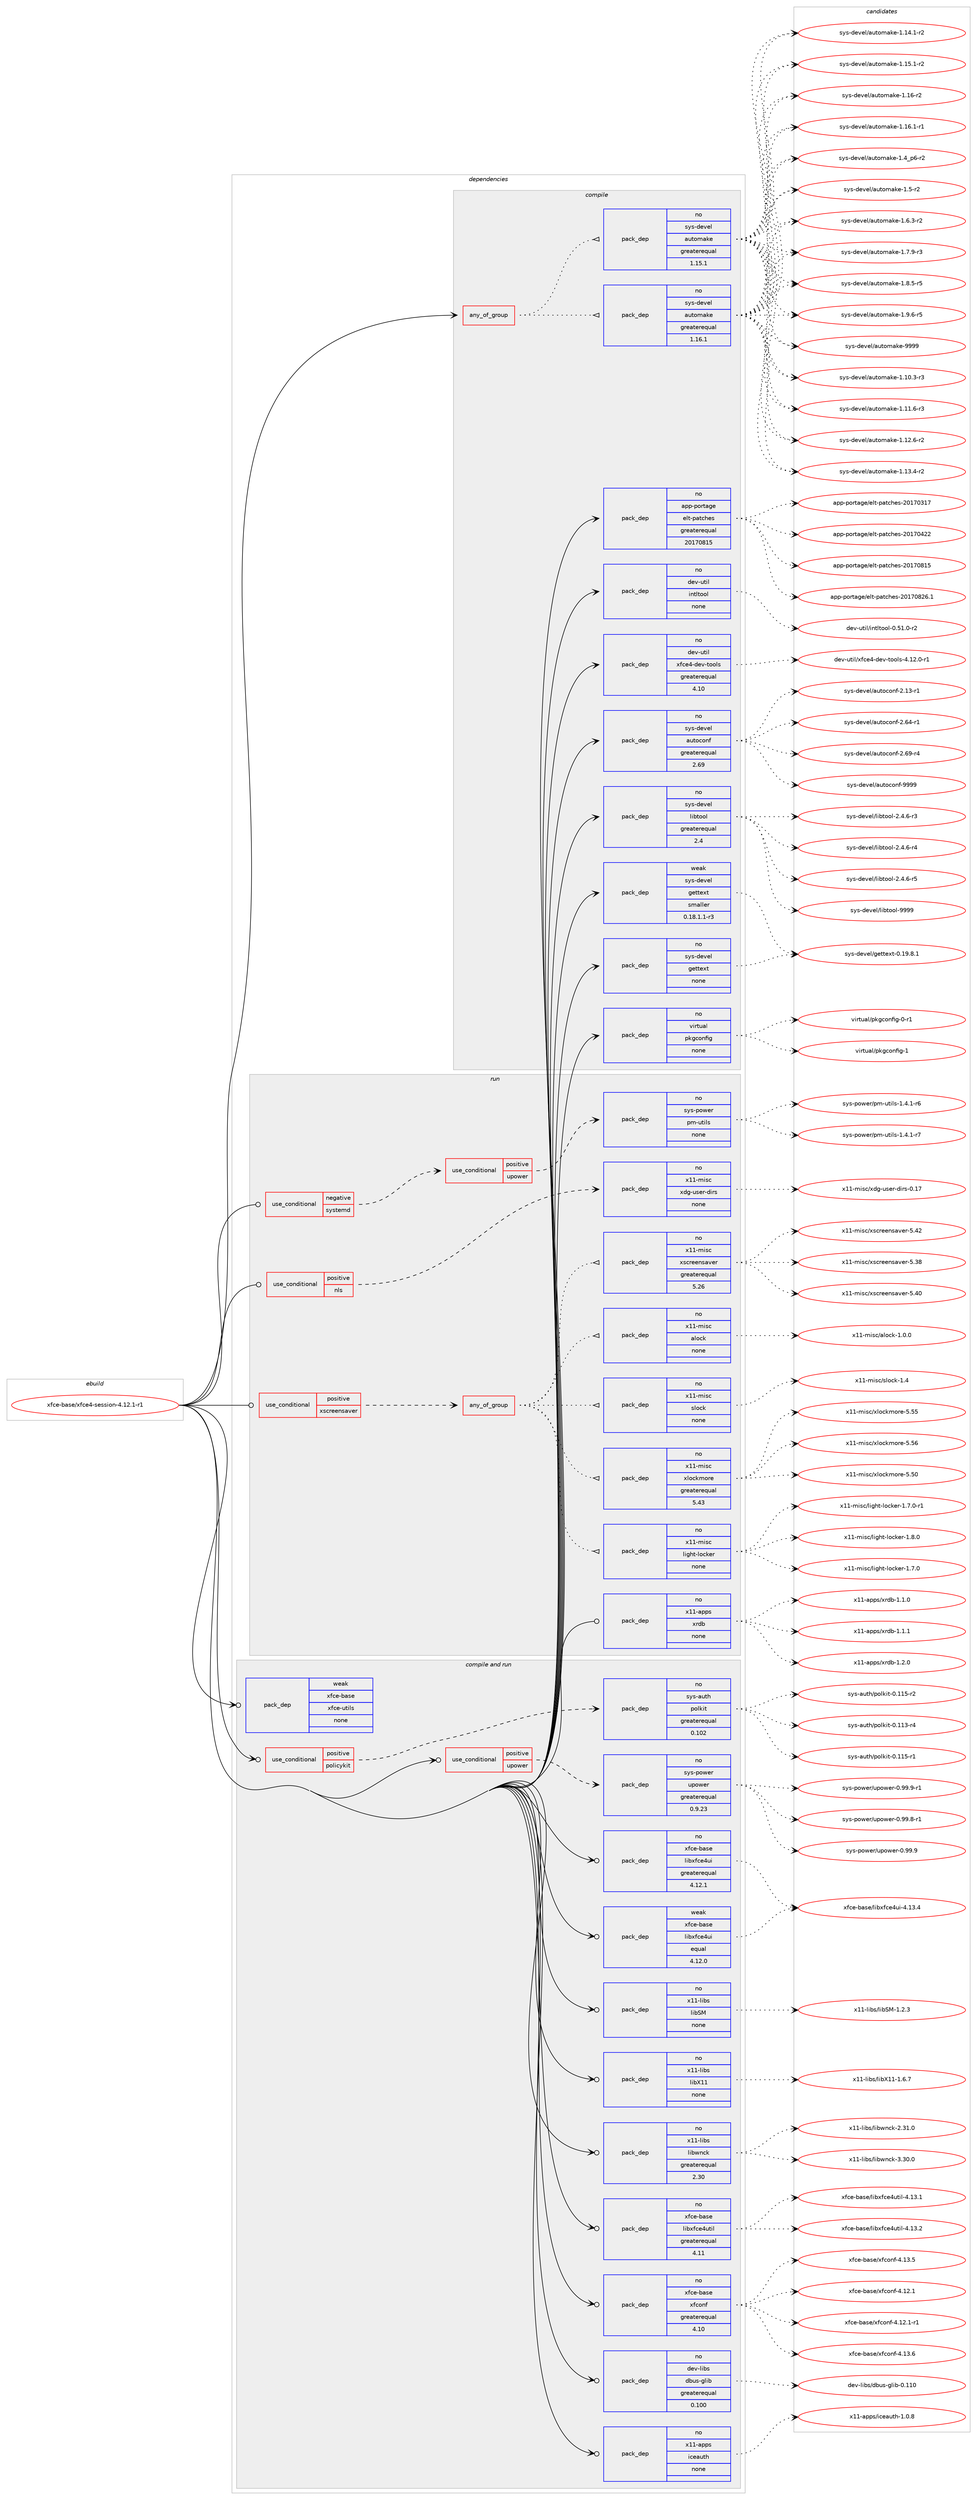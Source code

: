 digraph prolog {

# *************
# Graph options
# *************

newrank=true;
concentrate=true;
compound=true;
graph [rankdir=LR,fontname=Helvetica,fontsize=10,ranksep=1.5];#, ranksep=2.5, nodesep=0.2];
edge  [arrowhead=vee];
node  [fontname=Helvetica,fontsize=10];

# **********
# The ebuild
# **********

subgraph cluster_leftcol {
color=gray;
rank=same;
label=<<i>ebuild</i>>;
id [label="xfce-base/xfce4-session-4.12.1-r1", color=red, width=4, href="../xfce-base/xfce4-session-4.12.1-r1.svg"];
}

# ****************
# The dependencies
# ****************

subgraph cluster_midcol {
color=gray;
label=<<i>dependencies</i>>;
subgraph cluster_compile {
fillcolor="#eeeeee";
style=filled;
label=<<i>compile</i>>;
subgraph any28909 {
dependency1772811 [label=<<TABLE BORDER="0" CELLBORDER="1" CELLSPACING="0" CELLPADDING="4"><TR><TD CELLPADDING="10">any_of_group</TD></TR></TABLE>>, shape=none, color=red];subgraph pack1275067 {
dependency1772812 [label=<<TABLE BORDER="0" CELLBORDER="1" CELLSPACING="0" CELLPADDING="4" WIDTH="220"><TR><TD ROWSPAN="6" CELLPADDING="30">pack_dep</TD></TR><TR><TD WIDTH="110">no</TD></TR><TR><TD>sys-devel</TD></TR><TR><TD>automake</TD></TR><TR><TD>greaterequal</TD></TR><TR><TD>1.16.1</TD></TR></TABLE>>, shape=none, color=blue];
}
dependency1772811:e -> dependency1772812:w [weight=20,style="dotted",arrowhead="oinv"];
subgraph pack1275068 {
dependency1772813 [label=<<TABLE BORDER="0" CELLBORDER="1" CELLSPACING="0" CELLPADDING="4" WIDTH="220"><TR><TD ROWSPAN="6" CELLPADDING="30">pack_dep</TD></TR><TR><TD WIDTH="110">no</TD></TR><TR><TD>sys-devel</TD></TR><TR><TD>automake</TD></TR><TR><TD>greaterequal</TD></TR><TR><TD>1.15.1</TD></TR></TABLE>>, shape=none, color=blue];
}
dependency1772811:e -> dependency1772813:w [weight=20,style="dotted",arrowhead="oinv"];
}
id:e -> dependency1772811:w [weight=20,style="solid",arrowhead="vee"];
subgraph pack1275069 {
dependency1772814 [label=<<TABLE BORDER="0" CELLBORDER="1" CELLSPACING="0" CELLPADDING="4" WIDTH="220"><TR><TD ROWSPAN="6" CELLPADDING="30">pack_dep</TD></TR><TR><TD WIDTH="110">no</TD></TR><TR><TD>app-portage</TD></TR><TR><TD>elt-patches</TD></TR><TR><TD>greaterequal</TD></TR><TR><TD>20170815</TD></TR></TABLE>>, shape=none, color=blue];
}
id:e -> dependency1772814:w [weight=20,style="solid",arrowhead="vee"];
subgraph pack1275070 {
dependency1772815 [label=<<TABLE BORDER="0" CELLBORDER="1" CELLSPACING="0" CELLPADDING="4" WIDTH="220"><TR><TD ROWSPAN="6" CELLPADDING="30">pack_dep</TD></TR><TR><TD WIDTH="110">no</TD></TR><TR><TD>dev-util</TD></TR><TR><TD>intltool</TD></TR><TR><TD>none</TD></TR><TR><TD></TD></TR></TABLE>>, shape=none, color=blue];
}
id:e -> dependency1772815:w [weight=20,style="solid",arrowhead="vee"];
subgraph pack1275071 {
dependency1772816 [label=<<TABLE BORDER="0" CELLBORDER="1" CELLSPACING="0" CELLPADDING="4" WIDTH="220"><TR><TD ROWSPAN="6" CELLPADDING="30">pack_dep</TD></TR><TR><TD WIDTH="110">no</TD></TR><TR><TD>dev-util</TD></TR><TR><TD>xfce4-dev-tools</TD></TR><TR><TD>greaterequal</TD></TR><TR><TD>4.10</TD></TR></TABLE>>, shape=none, color=blue];
}
id:e -> dependency1772816:w [weight=20,style="solid",arrowhead="vee"];
subgraph pack1275072 {
dependency1772817 [label=<<TABLE BORDER="0" CELLBORDER="1" CELLSPACING="0" CELLPADDING="4" WIDTH="220"><TR><TD ROWSPAN="6" CELLPADDING="30">pack_dep</TD></TR><TR><TD WIDTH="110">no</TD></TR><TR><TD>sys-devel</TD></TR><TR><TD>autoconf</TD></TR><TR><TD>greaterequal</TD></TR><TR><TD>2.69</TD></TR></TABLE>>, shape=none, color=blue];
}
id:e -> dependency1772817:w [weight=20,style="solid",arrowhead="vee"];
subgraph pack1275073 {
dependency1772818 [label=<<TABLE BORDER="0" CELLBORDER="1" CELLSPACING="0" CELLPADDING="4" WIDTH="220"><TR><TD ROWSPAN="6" CELLPADDING="30">pack_dep</TD></TR><TR><TD WIDTH="110">no</TD></TR><TR><TD>sys-devel</TD></TR><TR><TD>gettext</TD></TR><TR><TD>none</TD></TR><TR><TD></TD></TR></TABLE>>, shape=none, color=blue];
}
id:e -> dependency1772818:w [weight=20,style="solid",arrowhead="vee"];
subgraph pack1275074 {
dependency1772819 [label=<<TABLE BORDER="0" CELLBORDER="1" CELLSPACING="0" CELLPADDING="4" WIDTH="220"><TR><TD ROWSPAN="6" CELLPADDING="30">pack_dep</TD></TR><TR><TD WIDTH="110">no</TD></TR><TR><TD>sys-devel</TD></TR><TR><TD>libtool</TD></TR><TR><TD>greaterequal</TD></TR><TR><TD>2.4</TD></TR></TABLE>>, shape=none, color=blue];
}
id:e -> dependency1772819:w [weight=20,style="solid",arrowhead="vee"];
subgraph pack1275075 {
dependency1772820 [label=<<TABLE BORDER="0" CELLBORDER="1" CELLSPACING="0" CELLPADDING="4" WIDTH="220"><TR><TD ROWSPAN="6" CELLPADDING="30">pack_dep</TD></TR><TR><TD WIDTH="110">no</TD></TR><TR><TD>virtual</TD></TR><TR><TD>pkgconfig</TD></TR><TR><TD>none</TD></TR><TR><TD></TD></TR></TABLE>>, shape=none, color=blue];
}
id:e -> dependency1772820:w [weight=20,style="solid",arrowhead="vee"];
subgraph pack1275076 {
dependency1772821 [label=<<TABLE BORDER="0" CELLBORDER="1" CELLSPACING="0" CELLPADDING="4" WIDTH="220"><TR><TD ROWSPAN="6" CELLPADDING="30">pack_dep</TD></TR><TR><TD WIDTH="110">weak</TD></TR><TR><TD>sys-devel</TD></TR><TR><TD>gettext</TD></TR><TR><TD>smaller</TD></TR><TR><TD>0.18.1.1-r3</TD></TR></TABLE>>, shape=none, color=blue];
}
id:e -> dependency1772821:w [weight=20,style="solid",arrowhead="vee"];
}
subgraph cluster_compileandrun {
fillcolor="#eeeeee";
style=filled;
label=<<i>compile and run</i>>;
subgraph cond467822 {
dependency1772822 [label=<<TABLE BORDER="0" CELLBORDER="1" CELLSPACING="0" CELLPADDING="4"><TR><TD ROWSPAN="3" CELLPADDING="10">use_conditional</TD></TR><TR><TD>positive</TD></TR><TR><TD>policykit</TD></TR></TABLE>>, shape=none, color=red];
subgraph pack1275077 {
dependency1772823 [label=<<TABLE BORDER="0" CELLBORDER="1" CELLSPACING="0" CELLPADDING="4" WIDTH="220"><TR><TD ROWSPAN="6" CELLPADDING="30">pack_dep</TD></TR><TR><TD WIDTH="110">no</TD></TR><TR><TD>sys-auth</TD></TR><TR><TD>polkit</TD></TR><TR><TD>greaterequal</TD></TR><TR><TD>0.102</TD></TR></TABLE>>, shape=none, color=blue];
}
dependency1772822:e -> dependency1772823:w [weight=20,style="dashed",arrowhead="vee"];
}
id:e -> dependency1772822:w [weight=20,style="solid",arrowhead="odotvee"];
subgraph cond467823 {
dependency1772824 [label=<<TABLE BORDER="0" CELLBORDER="1" CELLSPACING="0" CELLPADDING="4"><TR><TD ROWSPAN="3" CELLPADDING="10">use_conditional</TD></TR><TR><TD>positive</TD></TR><TR><TD>upower</TD></TR></TABLE>>, shape=none, color=red];
subgraph pack1275078 {
dependency1772825 [label=<<TABLE BORDER="0" CELLBORDER="1" CELLSPACING="0" CELLPADDING="4" WIDTH="220"><TR><TD ROWSPAN="6" CELLPADDING="30">pack_dep</TD></TR><TR><TD WIDTH="110">no</TD></TR><TR><TD>sys-power</TD></TR><TR><TD>upower</TD></TR><TR><TD>greaterequal</TD></TR><TR><TD>0.9.23</TD></TR></TABLE>>, shape=none, color=blue];
}
dependency1772824:e -> dependency1772825:w [weight=20,style="dashed",arrowhead="vee"];
}
id:e -> dependency1772824:w [weight=20,style="solid",arrowhead="odotvee"];
subgraph pack1275079 {
dependency1772826 [label=<<TABLE BORDER="0" CELLBORDER="1" CELLSPACING="0" CELLPADDING="4" WIDTH="220"><TR><TD ROWSPAN="6" CELLPADDING="30">pack_dep</TD></TR><TR><TD WIDTH="110">no</TD></TR><TR><TD>dev-libs</TD></TR><TR><TD>dbus-glib</TD></TR><TR><TD>greaterequal</TD></TR><TR><TD>0.100</TD></TR></TABLE>>, shape=none, color=blue];
}
id:e -> dependency1772826:w [weight=20,style="solid",arrowhead="odotvee"];
subgraph pack1275080 {
dependency1772827 [label=<<TABLE BORDER="0" CELLBORDER="1" CELLSPACING="0" CELLPADDING="4" WIDTH="220"><TR><TD ROWSPAN="6" CELLPADDING="30">pack_dep</TD></TR><TR><TD WIDTH="110">no</TD></TR><TR><TD>x11-apps</TD></TR><TR><TD>iceauth</TD></TR><TR><TD>none</TD></TR><TR><TD></TD></TR></TABLE>>, shape=none, color=blue];
}
id:e -> dependency1772827:w [weight=20,style="solid",arrowhead="odotvee"];
subgraph pack1275081 {
dependency1772828 [label=<<TABLE BORDER="0" CELLBORDER="1" CELLSPACING="0" CELLPADDING="4" WIDTH="220"><TR><TD ROWSPAN="6" CELLPADDING="30">pack_dep</TD></TR><TR><TD WIDTH="110">no</TD></TR><TR><TD>x11-libs</TD></TR><TR><TD>libSM</TD></TR><TR><TD>none</TD></TR><TR><TD></TD></TR></TABLE>>, shape=none, color=blue];
}
id:e -> dependency1772828:w [weight=20,style="solid",arrowhead="odotvee"];
subgraph pack1275082 {
dependency1772829 [label=<<TABLE BORDER="0" CELLBORDER="1" CELLSPACING="0" CELLPADDING="4" WIDTH="220"><TR><TD ROWSPAN="6" CELLPADDING="30">pack_dep</TD></TR><TR><TD WIDTH="110">no</TD></TR><TR><TD>x11-libs</TD></TR><TR><TD>libX11</TD></TR><TR><TD>none</TD></TR><TR><TD></TD></TR></TABLE>>, shape=none, color=blue];
}
id:e -> dependency1772829:w [weight=20,style="solid",arrowhead="odotvee"];
subgraph pack1275083 {
dependency1772830 [label=<<TABLE BORDER="0" CELLBORDER="1" CELLSPACING="0" CELLPADDING="4" WIDTH="220"><TR><TD ROWSPAN="6" CELLPADDING="30">pack_dep</TD></TR><TR><TD WIDTH="110">no</TD></TR><TR><TD>x11-libs</TD></TR><TR><TD>libwnck</TD></TR><TR><TD>greaterequal</TD></TR><TR><TD>2.30</TD></TR></TABLE>>, shape=none, color=blue];
}
id:e -> dependency1772830:w [weight=20,style="solid",arrowhead="odotvee"];
subgraph pack1275084 {
dependency1772831 [label=<<TABLE BORDER="0" CELLBORDER="1" CELLSPACING="0" CELLPADDING="4" WIDTH="220"><TR><TD ROWSPAN="6" CELLPADDING="30">pack_dep</TD></TR><TR><TD WIDTH="110">no</TD></TR><TR><TD>xfce-base</TD></TR><TR><TD>libxfce4ui</TD></TR><TR><TD>greaterequal</TD></TR><TR><TD>4.12.1</TD></TR></TABLE>>, shape=none, color=blue];
}
id:e -> dependency1772831:w [weight=20,style="solid",arrowhead="odotvee"];
subgraph pack1275085 {
dependency1772832 [label=<<TABLE BORDER="0" CELLBORDER="1" CELLSPACING="0" CELLPADDING="4" WIDTH="220"><TR><TD ROWSPAN="6" CELLPADDING="30">pack_dep</TD></TR><TR><TD WIDTH="110">no</TD></TR><TR><TD>xfce-base</TD></TR><TR><TD>libxfce4util</TD></TR><TR><TD>greaterequal</TD></TR><TR><TD>4.11</TD></TR></TABLE>>, shape=none, color=blue];
}
id:e -> dependency1772832:w [weight=20,style="solid",arrowhead="odotvee"];
subgraph pack1275086 {
dependency1772833 [label=<<TABLE BORDER="0" CELLBORDER="1" CELLSPACING="0" CELLPADDING="4" WIDTH="220"><TR><TD ROWSPAN="6" CELLPADDING="30">pack_dep</TD></TR><TR><TD WIDTH="110">no</TD></TR><TR><TD>xfce-base</TD></TR><TR><TD>xfconf</TD></TR><TR><TD>greaterequal</TD></TR><TR><TD>4.10</TD></TR></TABLE>>, shape=none, color=blue];
}
id:e -> dependency1772833:w [weight=20,style="solid",arrowhead="odotvee"];
subgraph pack1275087 {
dependency1772834 [label=<<TABLE BORDER="0" CELLBORDER="1" CELLSPACING="0" CELLPADDING="4" WIDTH="220"><TR><TD ROWSPAN="6" CELLPADDING="30">pack_dep</TD></TR><TR><TD WIDTH="110">weak</TD></TR><TR><TD>xfce-base</TD></TR><TR><TD>libxfce4ui</TD></TR><TR><TD>equal</TD></TR><TR><TD>4.12.0</TD></TR></TABLE>>, shape=none, color=blue];
}
id:e -> dependency1772834:w [weight=20,style="solid",arrowhead="odotvee"];
subgraph pack1275088 {
dependency1772835 [label=<<TABLE BORDER="0" CELLBORDER="1" CELLSPACING="0" CELLPADDING="4" WIDTH="220"><TR><TD ROWSPAN="6" CELLPADDING="30">pack_dep</TD></TR><TR><TD WIDTH="110">weak</TD></TR><TR><TD>xfce-base</TD></TR><TR><TD>xfce-utils</TD></TR><TR><TD>none</TD></TR><TR><TD></TD></TR></TABLE>>, shape=none, color=blue];
}
id:e -> dependency1772835:w [weight=20,style="solid",arrowhead="odotvee"];
}
subgraph cluster_run {
fillcolor="#eeeeee";
style=filled;
label=<<i>run</i>>;
subgraph cond467824 {
dependency1772836 [label=<<TABLE BORDER="0" CELLBORDER="1" CELLSPACING="0" CELLPADDING="4"><TR><TD ROWSPAN="3" CELLPADDING="10">use_conditional</TD></TR><TR><TD>negative</TD></TR><TR><TD>systemd</TD></TR></TABLE>>, shape=none, color=red];
subgraph cond467825 {
dependency1772837 [label=<<TABLE BORDER="0" CELLBORDER="1" CELLSPACING="0" CELLPADDING="4"><TR><TD ROWSPAN="3" CELLPADDING="10">use_conditional</TD></TR><TR><TD>positive</TD></TR><TR><TD>upower</TD></TR></TABLE>>, shape=none, color=red];
subgraph pack1275089 {
dependency1772838 [label=<<TABLE BORDER="0" CELLBORDER="1" CELLSPACING="0" CELLPADDING="4" WIDTH="220"><TR><TD ROWSPAN="6" CELLPADDING="30">pack_dep</TD></TR><TR><TD WIDTH="110">no</TD></TR><TR><TD>sys-power</TD></TR><TR><TD>pm-utils</TD></TR><TR><TD>none</TD></TR><TR><TD></TD></TR></TABLE>>, shape=none, color=blue];
}
dependency1772837:e -> dependency1772838:w [weight=20,style="dashed",arrowhead="vee"];
}
dependency1772836:e -> dependency1772837:w [weight=20,style="dashed",arrowhead="vee"];
}
id:e -> dependency1772836:w [weight=20,style="solid",arrowhead="odot"];
subgraph cond467826 {
dependency1772839 [label=<<TABLE BORDER="0" CELLBORDER="1" CELLSPACING="0" CELLPADDING="4"><TR><TD ROWSPAN="3" CELLPADDING="10">use_conditional</TD></TR><TR><TD>positive</TD></TR><TR><TD>nls</TD></TR></TABLE>>, shape=none, color=red];
subgraph pack1275090 {
dependency1772840 [label=<<TABLE BORDER="0" CELLBORDER="1" CELLSPACING="0" CELLPADDING="4" WIDTH="220"><TR><TD ROWSPAN="6" CELLPADDING="30">pack_dep</TD></TR><TR><TD WIDTH="110">no</TD></TR><TR><TD>x11-misc</TD></TR><TR><TD>xdg-user-dirs</TD></TR><TR><TD>none</TD></TR><TR><TD></TD></TR></TABLE>>, shape=none, color=blue];
}
dependency1772839:e -> dependency1772840:w [weight=20,style="dashed",arrowhead="vee"];
}
id:e -> dependency1772839:w [weight=20,style="solid",arrowhead="odot"];
subgraph cond467827 {
dependency1772841 [label=<<TABLE BORDER="0" CELLBORDER="1" CELLSPACING="0" CELLPADDING="4"><TR><TD ROWSPAN="3" CELLPADDING="10">use_conditional</TD></TR><TR><TD>positive</TD></TR><TR><TD>xscreensaver</TD></TR></TABLE>>, shape=none, color=red];
subgraph any28910 {
dependency1772842 [label=<<TABLE BORDER="0" CELLBORDER="1" CELLSPACING="0" CELLPADDING="4"><TR><TD CELLPADDING="10">any_of_group</TD></TR></TABLE>>, shape=none, color=red];subgraph pack1275091 {
dependency1772843 [label=<<TABLE BORDER="0" CELLBORDER="1" CELLSPACING="0" CELLPADDING="4" WIDTH="220"><TR><TD ROWSPAN="6" CELLPADDING="30">pack_dep</TD></TR><TR><TD WIDTH="110">no</TD></TR><TR><TD>x11-misc</TD></TR><TR><TD>xscreensaver</TD></TR><TR><TD>greaterequal</TD></TR><TR><TD>5.26</TD></TR></TABLE>>, shape=none, color=blue];
}
dependency1772842:e -> dependency1772843:w [weight=20,style="dotted",arrowhead="oinv"];
subgraph pack1275092 {
dependency1772844 [label=<<TABLE BORDER="0" CELLBORDER="1" CELLSPACING="0" CELLPADDING="4" WIDTH="220"><TR><TD ROWSPAN="6" CELLPADDING="30">pack_dep</TD></TR><TR><TD WIDTH="110">no</TD></TR><TR><TD>x11-misc</TD></TR><TR><TD>light-locker</TD></TR><TR><TD>none</TD></TR><TR><TD></TD></TR></TABLE>>, shape=none, color=blue];
}
dependency1772842:e -> dependency1772844:w [weight=20,style="dotted",arrowhead="oinv"];
subgraph pack1275093 {
dependency1772845 [label=<<TABLE BORDER="0" CELLBORDER="1" CELLSPACING="0" CELLPADDING="4" WIDTH="220"><TR><TD ROWSPAN="6" CELLPADDING="30">pack_dep</TD></TR><TR><TD WIDTH="110">no</TD></TR><TR><TD>x11-misc</TD></TR><TR><TD>xlockmore</TD></TR><TR><TD>greaterequal</TD></TR><TR><TD>5.43</TD></TR></TABLE>>, shape=none, color=blue];
}
dependency1772842:e -> dependency1772845:w [weight=20,style="dotted",arrowhead="oinv"];
subgraph pack1275094 {
dependency1772846 [label=<<TABLE BORDER="0" CELLBORDER="1" CELLSPACING="0" CELLPADDING="4" WIDTH="220"><TR><TD ROWSPAN="6" CELLPADDING="30">pack_dep</TD></TR><TR><TD WIDTH="110">no</TD></TR><TR><TD>x11-misc</TD></TR><TR><TD>slock</TD></TR><TR><TD>none</TD></TR><TR><TD></TD></TR></TABLE>>, shape=none, color=blue];
}
dependency1772842:e -> dependency1772846:w [weight=20,style="dotted",arrowhead="oinv"];
subgraph pack1275095 {
dependency1772847 [label=<<TABLE BORDER="0" CELLBORDER="1" CELLSPACING="0" CELLPADDING="4" WIDTH="220"><TR><TD ROWSPAN="6" CELLPADDING="30">pack_dep</TD></TR><TR><TD WIDTH="110">no</TD></TR><TR><TD>x11-misc</TD></TR><TR><TD>alock</TD></TR><TR><TD>none</TD></TR><TR><TD></TD></TR></TABLE>>, shape=none, color=blue];
}
dependency1772842:e -> dependency1772847:w [weight=20,style="dotted",arrowhead="oinv"];
}
dependency1772841:e -> dependency1772842:w [weight=20,style="dashed",arrowhead="vee"];
}
id:e -> dependency1772841:w [weight=20,style="solid",arrowhead="odot"];
subgraph pack1275096 {
dependency1772848 [label=<<TABLE BORDER="0" CELLBORDER="1" CELLSPACING="0" CELLPADDING="4" WIDTH="220"><TR><TD ROWSPAN="6" CELLPADDING="30">pack_dep</TD></TR><TR><TD WIDTH="110">no</TD></TR><TR><TD>x11-apps</TD></TR><TR><TD>xrdb</TD></TR><TR><TD>none</TD></TR><TR><TD></TD></TR></TABLE>>, shape=none, color=blue];
}
id:e -> dependency1772848:w [weight=20,style="solid",arrowhead="odot"];
}
}

# **************
# The candidates
# **************

subgraph cluster_choices {
rank=same;
color=gray;
label=<<i>candidates</i>>;

subgraph choice1275067 {
color=black;
nodesep=1;
choice11512111545100101118101108479711711611110997107101454946494846514511451 [label="sys-devel/automake-1.10.3-r3", color=red, width=4,href="../sys-devel/automake-1.10.3-r3.svg"];
choice11512111545100101118101108479711711611110997107101454946494946544511451 [label="sys-devel/automake-1.11.6-r3", color=red, width=4,href="../sys-devel/automake-1.11.6-r3.svg"];
choice11512111545100101118101108479711711611110997107101454946495046544511450 [label="sys-devel/automake-1.12.6-r2", color=red, width=4,href="../sys-devel/automake-1.12.6-r2.svg"];
choice11512111545100101118101108479711711611110997107101454946495146524511450 [label="sys-devel/automake-1.13.4-r2", color=red, width=4,href="../sys-devel/automake-1.13.4-r2.svg"];
choice11512111545100101118101108479711711611110997107101454946495246494511450 [label="sys-devel/automake-1.14.1-r2", color=red, width=4,href="../sys-devel/automake-1.14.1-r2.svg"];
choice11512111545100101118101108479711711611110997107101454946495346494511450 [label="sys-devel/automake-1.15.1-r2", color=red, width=4,href="../sys-devel/automake-1.15.1-r2.svg"];
choice1151211154510010111810110847971171161111099710710145494649544511450 [label="sys-devel/automake-1.16-r2", color=red, width=4,href="../sys-devel/automake-1.16-r2.svg"];
choice11512111545100101118101108479711711611110997107101454946495446494511449 [label="sys-devel/automake-1.16.1-r1", color=red, width=4,href="../sys-devel/automake-1.16.1-r1.svg"];
choice115121115451001011181011084797117116111109971071014549465295112544511450 [label="sys-devel/automake-1.4_p6-r2", color=red, width=4,href="../sys-devel/automake-1.4_p6-r2.svg"];
choice11512111545100101118101108479711711611110997107101454946534511450 [label="sys-devel/automake-1.5-r2", color=red, width=4,href="../sys-devel/automake-1.5-r2.svg"];
choice115121115451001011181011084797117116111109971071014549465446514511450 [label="sys-devel/automake-1.6.3-r2", color=red, width=4,href="../sys-devel/automake-1.6.3-r2.svg"];
choice115121115451001011181011084797117116111109971071014549465546574511451 [label="sys-devel/automake-1.7.9-r3", color=red, width=4,href="../sys-devel/automake-1.7.9-r3.svg"];
choice115121115451001011181011084797117116111109971071014549465646534511453 [label="sys-devel/automake-1.8.5-r5", color=red, width=4,href="../sys-devel/automake-1.8.5-r5.svg"];
choice115121115451001011181011084797117116111109971071014549465746544511453 [label="sys-devel/automake-1.9.6-r5", color=red, width=4,href="../sys-devel/automake-1.9.6-r5.svg"];
choice115121115451001011181011084797117116111109971071014557575757 [label="sys-devel/automake-9999", color=red, width=4,href="../sys-devel/automake-9999.svg"];
dependency1772812:e -> choice11512111545100101118101108479711711611110997107101454946494846514511451:w [style=dotted,weight="100"];
dependency1772812:e -> choice11512111545100101118101108479711711611110997107101454946494946544511451:w [style=dotted,weight="100"];
dependency1772812:e -> choice11512111545100101118101108479711711611110997107101454946495046544511450:w [style=dotted,weight="100"];
dependency1772812:e -> choice11512111545100101118101108479711711611110997107101454946495146524511450:w [style=dotted,weight="100"];
dependency1772812:e -> choice11512111545100101118101108479711711611110997107101454946495246494511450:w [style=dotted,weight="100"];
dependency1772812:e -> choice11512111545100101118101108479711711611110997107101454946495346494511450:w [style=dotted,weight="100"];
dependency1772812:e -> choice1151211154510010111810110847971171161111099710710145494649544511450:w [style=dotted,weight="100"];
dependency1772812:e -> choice11512111545100101118101108479711711611110997107101454946495446494511449:w [style=dotted,weight="100"];
dependency1772812:e -> choice115121115451001011181011084797117116111109971071014549465295112544511450:w [style=dotted,weight="100"];
dependency1772812:e -> choice11512111545100101118101108479711711611110997107101454946534511450:w [style=dotted,weight="100"];
dependency1772812:e -> choice115121115451001011181011084797117116111109971071014549465446514511450:w [style=dotted,weight="100"];
dependency1772812:e -> choice115121115451001011181011084797117116111109971071014549465546574511451:w [style=dotted,weight="100"];
dependency1772812:e -> choice115121115451001011181011084797117116111109971071014549465646534511453:w [style=dotted,weight="100"];
dependency1772812:e -> choice115121115451001011181011084797117116111109971071014549465746544511453:w [style=dotted,weight="100"];
dependency1772812:e -> choice115121115451001011181011084797117116111109971071014557575757:w [style=dotted,weight="100"];
}
subgraph choice1275068 {
color=black;
nodesep=1;
choice11512111545100101118101108479711711611110997107101454946494846514511451 [label="sys-devel/automake-1.10.3-r3", color=red, width=4,href="../sys-devel/automake-1.10.3-r3.svg"];
choice11512111545100101118101108479711711611110997107101454946494946544511451 [label="sys-devel/automake-1.11.6-r3", color=red, width=4,href="../sys-devel/automake-1.11.6-r3.svg"];
choice11512111545100101118101108479711711611110997107101454946495046544511450 [label="sys-devel/automake-1.12.6-r2", color=red, width=4,href="../sys-devel/automake-1.12.6-r2.svg"];
choice11512111545100101118101108479711711611110997107101454946495146524511450 [label="sys-devel/automake-1.13.4-r2", color=red, width=4,href="../sys-devel/automake-1.13.4-r2.svg"];
choice11512111545100101118101108479711711611110997107101454946495246494511450 [label="sys-devel/automake-1.14.1-r2", color=red, width=4,href="../sys-devel/automake-1.14.1-r2.svg"];
choice11512111545100101118101108479711711611110997107101454946495346494511450 [label="sys-devel/automake-1.15.1-r2", color=red, width=4,href="../sys-devel/automake-1.15.1-r2.svg"];
choice1151211154510010111810110847971171161111099710710145494649544511450 [label="sys-devel/automake-1.16-r2", color=red, width=4,href="../sys-devel/automake-1.16-r2.svg"];
choice11512111545100101118101108479711711611110997107101454946495446494511449 [label="sys-devel/automake-1.16.1-r1", color=red, width=4,href="../sys-devel/automake-1.16.1-r1.svg"];
choice115121115451001011181011084797117116111109971071014549465295112544511450 [label="sys-devel/automake-1.4_p6-r2", color=red, width=4,href="../sys-devel/automake-1.4_p6-r2.svg"];
choice11512111545100101118101108479711711611110997107101454946534511450 [label="sys-devel/automake-1.5-r2", color=red, width=4,href="../sys-devel/automake-1.5-r2.svg"];
choice115121115451001011181011084797117116111109971071014549465446514511450 [label="sys-devel/automake-1.6.3-r2", color=red, width=4,href="../sys-devel/automake-1.6.3-r2.svg"];
choice115121115451001011181011084797117116111109971071014549465546574511451 [label="sys-devel/automake-1.7.9-r3", color=red, width=4,href="../sys-devel/automake-1.7.9-r3.svg"];
choice115121115451001011181011084797117116111109971071014549465646534511453 [label="sys-devel/automake-1.8.5-r5", color=red, width=4,href="../sys-devel/automake-1.8.5-r5.svg"];
choice115121115451001011181011084797117116111109971071014549465746544511453 [label="sys-devel/automake-1.9.6-r5", color=red, width=4,href="../sys-devel/automake-1.9.6-r5.svg"];
choice115121115451001011181011084797117116111109971071014557575757 [label="sys-devel/automake-9999", color=red, width=4,href="../sys-devel/automake-9999.svg"];
dependency1772813:e -> choice11512111545100101118101108479711711611110997107101454946494846514511451:w [style=dotted,weight="100"];
dependency1772813:e -> choice11512111545100101118101108479711711611110997107101454946494946544511451:w [style=dotted,weight="100"];
dependency1772813:e -> choice11512111545100101118101108479711711611110997107101454946495046544511450:w [style=dotted,weight="100"];
dependency1772813:e -> choice11512111545100101118101108479711711611110997107101454946495146524511450:w [style=dotted,weight="100"];
dependency1772813:e -> choice11512111545100101118101108479711711611110997107101454946495246494511450:w [style=dotted,weight="100"];
dependency1772813:e -> choice11512111545100101118101108479711711611110997107101454946495346494511450:w [style=dotted,weight="100"];
dependency1772813:e -> choice1151211154510010111810110847971171161111099710710145494649544511450:w [style=dotted,weight="100"];
dependency1772813:e -> choice11512111545100101118101108479711711611110997107101454946495446494511449:w [style=dotted,weight="100"];
dependency1772813:e -> choice115121115451001011181011084797117116111109971071014549465295112544511450:w [style=dotted,weight="100"];
dependency1772813:e -> choice11512111545100101118101108479711711611110997107101454946534511450:w [style=dotted,weight="100"];
dependency1772813:e -> choice115121115451001011181011084797117116111109971071014549465446514511450:w [style=dotted,weight="100"];
dependency1772813:e -> choice115121115451001011181011084797117116111109971071014549465546574511451:w [style=dotted,weight="100"];
dependency1772813:e -> choice115121115451001011181011084797117116111109971071014549465646534511453:w [style=dotted,weight="100"];
dependency1772813:e -> choice115121115451001011181011084797117116111109971071014549465746544511453:w [style=dotted,weight="100"];
dependency1772813:e -> choice115121115451001011181011084797117116111109971071014557575757:w [style=dotted,weight="100"];
}
subgraph choice1275069 {
color=black;
nodesep=1;
choice97112112451121111141169710310147101108116451129711699104101115455048495548514955 [label="app-portage/elt-patches-20170317", color=red, width=4,href="../app-portage/elt-patches-20170317.svg"];
choice97112112451121111141169710310147101108116451129711699104101115455048495548525050 [label="app-portage/elt-patches-20170422", color=red, width=4,href="../app-portage/elt-patches-20170422.svg"];
choice97112112451121111141169710310147101108116451129711699104101115455048495548564953 [label="app-portage/elt-patches-20170815", color=red, width=4,href="../app-portage/elt-patches-20170815.svg"];
choice971121124511211111411697103101471011081164511297116991041011154550484955485650544649 [label="app-portage/elt-patches-20170826.1", color=red, width=4,href="../app-portage/elt-patches-20170826.1.svg"];
dependency1772814:e -> choice97112112451121111141169710310147101108116451129711699104101115455048495548514955:w [style=dotted,weight="100"];
dependency1772814:e -> choice97112112451121111141169710310147101108116451129711699104101115455048495548525050:w [style=dotted,weight="100"];
dependency1772814:e -> choice97112112451121111141169710310147101108116451129711699104101115455048495548564953:w [style=dotted,weight="100"];
dependency1772814:e -> choice971121124511211111411697103101471011081164511297116991041011154550484955485650544649:w [style=dotted,weight="100"];
}
subgraph choice1275070 {
color=black;
nodesep=1;
choice1001011184511711610510847105110116108116111111108454846534946484511450 [label="dev-util/intltool-0.51.0-r2", color=red, width=4,href="../dev-util/intltool-0.51.0-r2.svg"];
dependency1772815:e -> choice1001011184511711610510847105110116108116111111108454846534946484511450:w [style=dotted,weight="100"];
}
subgraph choice1275071 {
color=black;
nodesep=1;
choice100101118451171161051084712010299101524510010111845116111111108115455246495046484511449 [label="dev-util/xfce4-dev-tools-4.12.0-r1", color=red, width=4,href="../dev-util/xfce4-dev-tools-4.12.0-r1.svg"];
dependency1772816:e -> choice100101118451171161051084712010299101524510010111845116111111108115455246495046484511449:w [style=dotted,weight="100"];
}
subgraph choice1275072 {
color=black;
nodesep=1;
choice1151211154510010111810110847971171161119911111010245504649514511449 [label="sys-devel/autoconf-2.13-r1", color=red, width=4,href="../sys-devel/autoconf-2.13-r1.svg"];
choice1151211154510010111810110847971171161119911111010245504654524511449 [label="sys-devel/autoconf-2.64-r1", color=red, width=4,href="../sys-devel/autoconf-2.64-r1.svg"];
choice1151211154510010111810110847971171161119911111010245504654574511452 [label="sys-devel/autoconf-2.69-r4", color=red, width=4,href="../sys-devel/autoconf-2.69-r4.svg"];
choice115121115451001011181011084797117116111991111101024557575757 [label="sys-devel/autoconf-9999", color=red, width=4,href="../sys-devel/autoconf-9999.svg"];
dependency1772817:e -> choice1151211154510010111810110847971171161119911111010245504649514511449:w [style=dotted,weight="100"];
dependency1772817:e -> choice1151211154510010111810110847971171161119911111010245504654524511449:w [style=dotted,weight="100"];
dependency1772817:e -> choice1151211154510010111810110847971171161119911111010245504654574511452:w [style=dotted,weight="100"];
dependency1772817:e -> choice115121115451001011181011084797117116111991111101024557575757:w [style=dotted,weight="100"];
}
subgraph choice1275073 {
color=black;
nodesep=1;
choice1151211154510010111810110847103101116116101120116454846495746564649 [label="sys-devel/gettext-0.19.8.1", color=red, width=4,href="../sys-devel/gettext-0.19.8.1.svg"];
dependency1772818:e -> choice1151211154510010111810110847103101116116101120116454846495746564649:w [style=dotted,weight="100"];
}
subgraph choice1275074 {
color=black;
nodesep=1;
choice1151211154510010111810110847108105981161111111084550465246544511451 [label="sys-devel/libtool-2.4.6-r3", color=red, width=4,href="../sys-devel/libtool-2.4.6-r3.svg"];
choice1151211154510010111810110847108105981161111111084550465246544511452 [label="sys-devel/libtool-2.4.6-r4", color=red, width=4,href="../sys-devel/libtool-2.4.6-r4.svg"];
choice1151211154510010111810110847108105981161111111084550465246544511453 [label="sys-devel/libtool-2.4.6-r5", color=red, width=4,href="../sys-devel/libtool-2.4.6-r5.svg"];
choice1151211154510010111810110847108105981161111111084557575757 [label="sys-devel/libtool-9999", color=red, width=4,href="../sys-devel/libtool-9999.svg"];
dependency1772819:e -> choice1151211154510010111810110847108105981161111111084550465246544511451:w [style=dotted,weight="100"];
dependency1772819:e -> choice1151211154510010111810110847108105981161111111084550465246544511452:w [style=dotted,weight="100"];
dependency1772819:e -> choice1151211154510010111810110847108105981161111111084550465246544511453:w [style=dotted,weight="100"];
dependency1772819:e -> choice1151211154510010111810110847108105981161111111084557575757:w [style=dotted,weight="100"];
}
subgraph choice1275075 {
color=black;
nodesep=1;
choice11810511411611797108471121071039911111010210510345484511449 [label="virtual/pkgconfig-0-r1", color=red, width=4,href="../virtual/pkgconfig-0-r1.svg"];
choice1181051141161179710847112107103991111101021051034549 [label="virtual/pkgconfig-1", color=red, width=4,href="../virtual/pkgconfig-1.svg"];
dependency1772820:e -> choice11810511411611797108471121071039911111010210510345484511449:w [style=dotted,weight="100"];
dependency1772820:e -> choice1181051141161179710847112107103991111101021051034549:w [style=dotted,weight="100"];
}
subgraph choice1275076 {
color=black;
nodesep=1;
choice1151211154510010111810110847103101116116101120116454846495746564649 [label="sys-devel/gettext-0.19.8.1", color=red, width=4,href="../sys-devel/gettext-0.19.8.1.svg"];
dependency1772821:e -> choice1151211154510010111810110847103101116116101120116454846495746564649:w [style=dotted,weight="100"];
}
subgraph choice1275077 {
color=black;
nodesep=1;
choice1151211154597117116104471121111081071051164548464949514511452 [label="sys-auth/polkit-0.113-r4", color=red, width=4,href="../sys-auth/polkit-0.113-r4.svg"];
choice1151211154597117116104471121111081071051164548464949534511449 [label="sys-auth/polkit-0.115-r1", color=red, width=4,href="../sys-auth/polkit-0.115-r1.svg"];
choice1151211154597117116104471121111081071051164548464949534511450 [label="sys-auth/polkit-0.115-r2", color=red, width=4,href="../sys-auth/polkit-0.115-r2.svg"];
dependency1772823:e -> choice1151211154597117116104471121111081071051164548464949514511452:w [style=dotted,weight="100"];
dependency1772823:e -> choice1151211154597117116104471121111081071051164548464949534511449:w [style=dotted,weight="100"];
dependency1772823:e -> choice1151211154597117116104471121111081071051164548464949534511450:w [style=dotted,weight="100"];
}
subgraph choice1275078 {
color=black;
nodesep=1;
choice1151211154511211111910111447117112111119101114454846575746564511449 [label="sys-power/upower-0.99.8-r1", color=red, width=4,href="../sys-power/upower-0.99.8-r1.svg"];
choice115121115451121111191011144711711211111910111445484657574657 [label="sys-power/upower-0.99.9", color=red, width=4,href="../sys-power/upower-0.99.9.svg"];
choice1151211154511211111910111447117112111119101114454846575746574511449 [label="sys-power/upower-0.99.9-r1", color=red, width=4,href="../sys-power/upower-0.99.9-r1.svg"];
dependency1772825:e -> choice1151211154511211111910111447117112111119101114454846575746564511449:w [style=dotted,weight="100"];
dependency1772825:e -> choice115121115451121111191011144711711211111910111445484657574657:w [style=dotted,weight="100"];
dependency1772825:e -> choice1151211154511211111910111447117112111119101114454846575746574511449:w [style=dotted,weight="100"];
}
subgraph choice1275079 {
color=black;
nodesep=1;
choice100101118451081059811547100981171154510310810598454846494948 [label="dev-libs/dbus-glib-0.110", color=red, width=4,href="../dev-libs/dbus-glib-0.110.svg"];
dependency1772826:e -> choice100101118451081059811547100981171154510310810598454846494948:w [style=dotted,weight="100"];
}
subgraph choice1275080 {
color=black;
nodesep=1;
choice12049494597112112115471059910197117116104454946484656 [label="x11-apps/iceauth-1.0.8", color=red, width=4,href="../x11-apps/iceauth-1.0.8.svg"];
dependency1772827:e -> choice12049494597112112115471059910197117116104454946484656:w [style=dotted,weight="100"];
}
subgraph choice1275081 {
color=black;
nodesep=1;
choice1204949451081059811547108105988377454946504651 [label="x11-libs/libSM-1.2.3", color=red, width=4,href="../x11-libs/libSM-1.2.3.svg"];
dependency1772828:e -> choice1204949451081059811547108105988377454946504651:w [style=dotted,weight="100"];
}
subgraph choice1275082 {
color=black;
nodesep=1;
choice120494945108105981154710810598884949454946544655 [label="x11-libs/libX11-1.6.7", color=red, width=4,href="../x11-libs/libX11-1.6.7.svg"];
dependency1772829:e -> choice120494945108105981154710810598884949454946544655:w [style=dotted,weight="100"];
}
subgraph choice1275083 {
color=black;
nodesep=1;
choice1204949451081059811547108105981191109910745504651494648 [label="x11-libs/libwnck-2.31.0", color=red, width=4,href="../x11-libs/libwnck-2.31.0.svg"];
choice1204949451081059811547108105981191109910745514651484648 [label="x11-libs/libwnck-3.30.0", color=red, width=4,href="../x11-libs/libwnck-3.30.0.svg"];
dependency1772830:e -> choice1204949451081059811547108105981191109910745504651494648:w [style=dotted,weight="100"];
dependency1772830:e -> choice1204949451081059811547108105981191109910745514651484648:w [style=dotted,weight="100"];
}
subgraph choice1275084 {
color=black;
nodesep=1;
choice120102991014598971151014710810598120102991015211710545524649514652 [label="xfce-base/libxfce4ui-4.13.4", color=red, width=4,href="../xfce-base/libxfce4ui-4.13.4.svg"];
dependency1772831:e -> choice120102991014598971151014710810598120102991015211710545524649514652:w [style=dotted,weight="100"];
}
subgraph choice1275085 {
color=black;
nodesep=1;
choice120102991014598971151014710810598120102991015211711610510845524649514649 [label="xfce-base/libxfce4util-4.13.1", color=red, width=4,href="../xfce-base/libxfce4util-4.13.1.svg"];
choice120102991014598971151014710810598120102991015211711610510845524649514650 [label="xfce-base/libxfce4util-4.13.2", color=red, width=4,href="../xfce-base/libxfce4util-4.13.2.svg"];
dependency1772832:e -> choice120102991014598971151014710810598120102991015211711610510845524649514649:w [style=dotted,weight="100"];
dependency1772832:e -> choice120102991014598971151014710810598120102991015211711610510845524649514650:w [style=dotted,weight="100"];
}
subgraph choice1275086 {
color=black;
nodesep=1;
choice12010299101459897115101471201029911111010245524649504649 [label="xfce-base/xfconf-4.12.1", color=red, width=4,href="../xfce-base/xfconf-4.12.1.svg"];
choice120102991014598971151014712010299111110102455246495046494511449 [label="xfce-base/xfconf-4.12.1-r1", color=red, width=4,href="../xfce-base/xfconf-4.12.1-r1.svg"];
choice12010299101459897115101471201029911111010245524649514653 [label="xfce-base/xfconf-4.13.5", color=red, width=4,href="../xfce-base/xfconf-4.13.5.svg"];
choice12010299101459897115101471201029911111010245524649514654 [label="xfce-base/xfconf-4.13.6", color=red, width=4,href="../xfce-base/xfconf-4.13.6.svg"];
dependency1772833:e -> choice12010299101459897115101471201029911111010245524649504649:w [style=dotted,weight="100"];
dependency1772833:e -> choice120102991014598971151014712010299111110102455246495046494511449:w [style=dotted,weight="100"];
dependency1772833:e -> choice12010299101459897115101471201029911111010245524649514653:w [style=dotted,weight="100"];
dependency1772833:e -> choice12010299101459897115101471201029911111010245524649514654:w [style=dotted,weight="100"];
}
subgraph choice1275087 {
color=black;
nodesep=1;
choice120102991014598971151014710810598120102991015211710545524649514652 [label="xfce-base/libxfce4ui-4.13.4", color=red, width=4,href="../xfce-base/libxfce4ui-4.13.4.svg"];
dependency1772834:e -> choice120102991014598971151014710810598120102991015211710545524649514652:w [style=dotted,weight="100"];
}
subgraph choice1275088 {
color=black;
nodesep=1;
}
subgraph choice1275089 {
color=black;
nodesep=1;
choice1151211154511211111910111447112109451171161051081154549465246494511454 [label="sys-power/pm-utils-1.4.1-r6", color=red, width=4,href="../sys-power/pm-utils-1.4.1-r6.svg"];
choice1151211154511211111910111447112109451171161051081154549465246494511455 [label="sys-power/pm-utils-1.4.1-r7", color=red, width=4,href="../sys-power/pm-utils-1.4.1-r7.svg"];
dependency1772838:e -> choice1151211154511211111910111447112109451171161051081154549465246494511454:w [style=dotted,weight="100"];
dependency1772838:e -> choice1151211154511211111910111447112109451171161051081154549465246494511455:w [style=dotted,weight="100"];
}
subgraph choice1275090 {
color=black;
nodesep=1;
choice120494945109105115994712010010345117115101114451001051141154548464955 [label="x11-misc/xdg-user-dirs-0.17", color=red, width=4,href="../x11-misc/xdg-user-dirs-0.17.svg"];
dependency1772840:e -> choice120494945109105115994712010010345117115101114451001051141154548464955:w [style=dotted,weight="100"];
}
subgraph choice1275091 {
color=black;
nodesep=1;
choice120494945109105115994712011599114101101110115971181011144553465156 [label="x11-misc/xscreensaver-5.38", color=red, width=4,href="../x11-misc/xscreensaver-5.38.svg"];
choice120494945109105115994712011599114101101110115971181011144553465248 [label="x11-misc/xscreensaver-5.40", color=red, width=4,href="../x11-misc/xscreensaver-5.40.svg"];
choice120494945109105115994712011599114101101110115971181011144553465250 [label="x11-misc/xscreensaver-5.42", color=red, width=4,href="../x11-misc/xscreensaver-5.42.svg"];
dependency1772843:e -> choice120494945109105115994712011599114101101110115971181011144553465156:w [style=dotted,weight="100"];
dependency1772843:e -> choice120494945109105115994712011599114101101110115971181011144553465248:w [style=dotted,weight="100"];
dependency1772843:e -> choice120494945109105115994712011599114101101110115971181011144553465250:w [style=dotted,weight="100"];
}
subgraph choice1275092 {
color=black;
nodesep=1;
choice12049494510910511599471081051031041164510811199107101114454946554648 [label="x11-misc/light-locker-1.7.0", color=red, width=4,href="../x11-misc/light-locker-1.7.0.svg"];
choice120494945109105115994710810510310411645108111991071011144549465546484511449 [label="x11-misc/light-locker-1.7.0-r1", color=red, width=4,href="../x11-misc/light-locker-1.7.0-r1.svg"];
choice12049494510910511599471081051031041164510811199107101114454946564648 [label="x11-misc/light-locker-1.8.0", color=red, width=4,href="../x11-misc/light-locker-1.8.0.svg"];
dependency1772844:e -> choice12049494510910511599471081051031041164510811199107101114454946554648:w [style=dotted,weight="100"];
dependency1772844:e -> choice120494945109105115994710810510310411645108111991071011144549465546484511449:w [style=dotted,weight="100"];
dependency1772844:e -> choice12049494510910511599471081051031041164510811199107101114454946564648:w [style=dotted,weight="100"];
}
subgraph choice1275093 {
color=black;
nodesep=1;
choice1204949451091051159947120108111991071091111141014553465348 [label="x11-misc/xlockmore-5.50", color=red, width=4,href="../x11-misc/xlockmore-5.50.svg"];
choice1204949451091051159947120108111991071091111141014553465353 [label="x11-misc/xlockmore-5.55", color=red, width=4,href="../x11-misc/xlockmore-5.55.svg"];
choice1204949451091051159947120108111991071091111141014553465354 [label="x11-misc/xlockmore-5.56", color=red, width=4,href="../x11-misc/xlockmore-5.56.svg"];
dependency1772845:e -> choice1204949451091051159947120108111991071091111141014553465348:w [style=dotted,weight="100"];
dependency1772845:e -> choice1204949451091051159947120108111991071091111141014553465353:w [style=dotted,weight="100"];
dependency1772845:e -> choice1204949451091051159947120108111991071091111141014553465354:w [style=dotted,weight="100"];
}
subgraph choice1275094 {
color=black;
nodesep=1;
choice12049494510910511599471151081119910745494652 [label="x11-misc/slock-1.4", color=red, width=4,href="../x11-misc/slock-1.4.svg"];
dependency1772846:e -> choice12049494510910511599471151081119910745494652:w [style=dotted,weight="100"];
}
subgraph choice1275095 {
color=black;
nodesep=1;
choice12049494510910511599479710811199107454946484648 [label="x11-misc/alock-1.0.0", color=red, width=4,href="../x11-misc/alock-1.0.0.svg"];
dependency1772847:e -> choice12049494510910511599479710811199107454946484648:w [style=dotted,weight="100"];
}
subgraph choice1275096 {
color=black;
nodesep=1;
choice120494945971121121154712011410098454946494648 [label="x11-apps/xrdb-1.1.0", color=red, width=4,href="../x11-apps/xrdb-1.1.0.svg"];
choice120494945971121121154712011410098454946494649 [label="x11-apps/xrdb-1.1.1", color=red, width=4,href="../x11-apps/xrdb-1.1.1.svg"];
choice120494945971121121154712011410098454946504648 [label="x11-apps/xrdb-1.2.0", color=red, width=4,href="../x11-apps/xrdb-1.2.0.svg"];
dependency1772848:e -> choice120494945971121121154712011410098454946494648:w [style=dotted,weight="100"];
dependency1772848:e -> choice120494945971121121154712011410098454946494649:w [style=dotted,weight="100"];
dependency1772848:e -> choice120494945971121121154712011410098454946504648:w [style=dotted,weight="100"];
}
}

}
